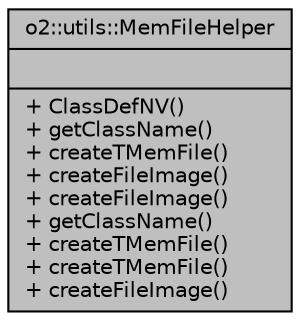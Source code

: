 digraph "o2::utils::MemFileHelper"
{
 // INTERACTIVE_SVG=YES
  bgcolor="transparent";
  edge [fontname="Helvetica",fontsize="10",labelfontname="Helvetica",labelfontsize="10"];
  node [fontname="Helvetica",fontsize="10",shape=record];
  Node1 [label="{o2::utils::MemFileHelper\n||+ ClassDefNV()\l+ getClassName()\l+ createTMemFile()\l+ createFileImage()\l+ createFileImage()\l+ getClassName()\l+ createTMemFile()\l+ createTMemFile()\l+ createFileImage()\l}",height=0.2,width=0.4,color="black", fillcolor="grey75", style="filled", fontcolor="black"];
}
